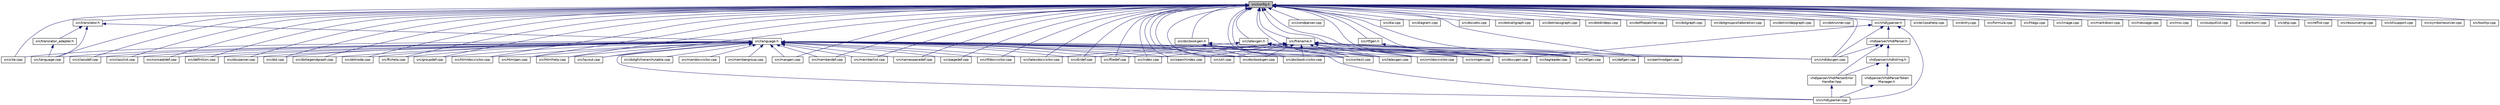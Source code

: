 digraph "src/config.h"
{
 // INTERACTIVE_SVG=YES
 // LATEX_PDF_SIZE
  edge [fontname="Helvetica",fontsize="10",labelfontname="Helvetica",labelfontsize="10"];
  node [fontname="Helvetica",fontsize="10",shape=record];
  Node1 [label="src/config.h",height=0.2,width=0.4,color="black", fillcolor="grey75", style="filled", fontcolor="black",tooltip=" "];
  Node1 -> Node2 [dir="back",color="midnightblue",fontsize="10",style="solid",fontname="Helvetica"];
  Node2 [label="src/cite.cpp",height=0.2,width=0.4,color="black", fillcolor="white", style="filled",URL="$d5/d0b/cite_8cpp.html",tooltip=" "];
  Node1 -> Node3 [dir="back",color="midnightblue",fontsize="10",style="solid",fontname="Helvetica"];
  Node3 [label="src/translator.h",height=0.2,width=0.4,color="black", fillcolor="white", style="filled",URL="$d9/df1/translator_8h.html",tooltip=" "];
  Node3 -> Node4 [dir="back",color="midnightblue",fontsize="10",style="solid",fontname="Helvetica"];
  Node4 [label="src/language.h",height=0.2,width=0.4,color="black", fillcolor="white", style="filled",URL="$d8/dce/language_8h.html",tooltip=" "];
  Node4 -> Node2 [dir="back",color="midnightblue",fontsize="10",style="solid",fontname="Helvetica"];
  Node4 -> Node5 [dir="back",color="midnightblue",fontsize="10",style="solid",fontname="Helvetica"];
  Node5 [label="src/classdef.cpp",height=0.2,width=0.4,color="black", fillcolor="white", style="filled",URL="$de/d89/classdef_8cpp.html",tooltip=" "];
  Node4 -> Node6 [dir="back",color="midnightblue",fontsize="10",style="solid",fontname="Helvetica"];
  Node6 [label="src/classlist.cpp",height=0.2,width=0.4,color="black", fillcolor="white", style="filled",URL="$d6/d10/classlist_8cpp.html",tooltip=" "];
  Node4 -> Node7 [dir="back",color="midnightblue",fontsize="10",style="solid",fontname="Helvetica"];
  Node7 [label="src/conceptdef.cpp",height=0.2,width=0.4,color="black", fillcolor="white", style="filled",URL="$d8/d0a/conceptdef_8cpp.html",tooltip=" "];
  Node4 -> Node8 [dir="back",color="midnightblue",fontsize="10",style="solid",fontname="Helvetica"];
  Node8 [label="src/context.cpp",height=0.2,width=0.4,color="black", fillcolor="white", style="filled",URL="$db/d12/context_8cpp.html",tooltip=" "];
  Node4 -> Node9 [dir="back",color="midnightblue",fontsize="10",style="solid",fontname="Helvetica"];
  Node9 [label="src/definition.cpp",height=0.2,width=0.4,color="black", fillcolor="white", style="filled",URL="$d3/dea/definition_8cpp.html",tooltip=" "];
  Node4 -> Node10 [dir="back",color="midnightblue",fontsize="10",style="solid",fontname="Helvetica"];
  Node10 [label="src/dirdef.cpp",height=0.2,width=0.4,color="black", fillcolor="white", style="filled",URL="$d8/d52/dirdef_8cpp.html",tooltip=" "];
  Node4 -> Node11 [dir="back",color="midnightblue",fontsize="10",style="solid",fontname="Helvetica"];
  Node11 [label="src/docbookgen.cpp",height=0.2,width=0.4,color="black", fillcolor="white", style="filled",URL="$d8/d29/docbookgen_8cpp.html",tooltip=" "];
  Node4 -> Node12 [dir="back",color="midnightblue",fontsize="10",style="solid",fontname="Helvetica"];
  Node12 [label="src/docbookvisitor.cpp",height=0.2,width=0.4,color="black", fillcolor="white", style="filled",URL="$dc/d05/docbookvisitor_8cpp.html",tooltip=" "];
  Node4 -> Node13 [dir="back",color="midnightblue",fontsize="10",style="solid",fontname="Helvetica"];
  Node13 [label="src/docparser.cpp",height=0.2,width=0.4,color="black", fillcolor="white", style="filled",URL="$da/d17/docparser_8cpp.html",tooltip=" "];
  Node4 -> Node14 [dir="back",color="midnightblue",fontsize="10",style="solid",fontname="Helvetica"];
  Node14 [label="src/dot.cpp",height=0.2,width=0.4,color="black", fillcolor="white", style="filled",URL="$de/daa/dot_8cpp.html",tooltip=" "];
  Node4 -> Node15 [dir="back",color="midnightblue",fontsize="10",style="solid",fontname="Helvetica"];
  Node15 [label="src/dotgfxhierarchytable.cpp",height=0.2,width=0.4,color="black", fillcolor="white", style="filled",URL="$d4/d09/dotgfxhierarchytable_8cpp.html",tooltip=" "];
  Node4 -> Node16 [dir="back",color="midnightblue",fontsize="10",style="solid",fontname="Helvetica"];
  Node16 [label="src/dotlegendgraph.cpp",height=0.2,width=0.4,color="black", fillcolor="white", style="filled",URL="$d4/d33/dotlegendgraph_8cpp.html",tooltip=" "];
  Node4 -> Node17 [dir="back",color="midnightblue",fontsize="10",style="solid",fontname="Helvetica"];
  Node17 [label="src/dotnode.cpp",height=0.2,width=0.4,color="black", fillcolor="white", style="filled",URL="$df/d58/dotnode_8cpp.html",tooltip=" "];
  Node4 -> Node18 [dir="back",color="midnightblue",fontsize="10",style="solid",fontname="Helvetica"];
  Node18 [label="src/doxygen.cpp",height=0.2,width=0.4,color="black", fillcolor="white", style="filled",URL="$dc/d98/doxygen_8cpp.html",tooltip=" "];
  Node4 -> Node19 [dir="back",color="midnightblue",fontsize="10",style="solid",fontname="Helvetica"];
  Node19 [label="src/filedef.cpp",height=0.2,width=0.4,color="black", fillcolor="white", style="filled",URL="$d6/ddc/filedef_8cpp.html",tooltip=" "];
  Node4 -> Node20 [dir="back",color="midnightblue",fontsize="10",style="solid",fontname="Helvetica"];
  Node20 [label="src/ftvhelp.cpp",height=0.2,width=0.4,color="black", fillcolor="white", style="filled",URL="$db/d41/ftvhelp_8cpp.html",tooltip=" "];
  Node4 -> Node21 [dir="back",color="midnightblue",fontsize="10",style="solid",fontname="Helvetica"];
  Node21 [label="src/groupdef.cpp",height=0.2,width=0.4,color="black", fillcolor="white", style="filled",URL="$d6/d42/groupdef_8cpp.html",tooltip=" "];
  Node4 -> Node22 [dir="back",color="midnightblue",fontsize="10",style="solid",fontname="Helvetica"];
  Node22 [label="src/htmldocvisitor.cpp",height=0.2,width=0.4,color="black", fillcolor="white", style="filled",URL="$da/db0/htmldocvisitor_8cpp.html",tooltip=" "];
  Node4 -> Node23 [dir="back",color="midnightblue",fontsize="10",style="solid",fontname="Helvetica"];
  Node23 [label="src/htmlgen.cpp",height=0.2,width=0.4,color="black", fillcolor="white", style="filled",URL="$d8/d6e/htmlgen_8cpp.html",tooltip=" "];
  Node4 -> Node24 [dir="back",color="midnightblue",fontsize="10",style="solid",fontname="Helvetica"];
  Node24 [label="src/htmlhelp.cpp",height=0.2,width=0.4,color="black", fillcolor="white", style="filled",URL="$d3/d4b/htmlhelp_8cpp.html",tooltip=" "];
  Node4 -> Node25 [dir="back",color="midnightblue",fontsize="10",style="solid",fontname="Helvetica"];
  Node25 [label="src/index.cpp",height=0.2,width=0.4,color="black", fillcolor="white", style="filled",URL="$db/d14/index_8cpp.html",tooltip="This file contains functions for the various index pages."];
  Node4 -> Node26 [dir="back",color="midnightblue",fontsize="10",style="solid",fontname="Helvetica"];
  Node26 [label="src/language.cpp",height=0.2,width=0.4,color="black", fillcolor="white", style="filled",URL="$d2/d48/language_8cpp.html",tooltip=" "];
  Node4 -> Node27 [dir="back",color="midnightblue",fontsize="10",style="solid",fontname="Helvetica"];
  Node27 [label="src/latexdocvisitor.cpp",height=0.2,width=0.4,color="black", fillcolor="white", style="filled",URL="$d1/d4e/latexdocvisitor_8cpp.html",tooltip=" "];
  Node4 -> Node28 [dir="back",color="midnightblue",fontsize="10",style="solid",fontname="Helvetica"];
  Node28 [label="src/latexgen.cpp",height=0.2,width=0.4,color="black", fillcolor="white", style="filled",URL="$d4/d42/latexgen_8cpp.html",tooltip=" "];
  Node4 -> Node29 [dir="back",color="midnightblue",fontsize="10",style="solid",fontname="Helvetica"];
  Node29 [label="src/layout.cpp",height=0.2,width=0.4,color="black", fillcolor="white", style="filled",URL="$db/d16/layout_8cpp.html",tooltip=" "];
  Node4 -> Node30 [dir="back",color="midnightblue",fontsize="10",style="solid",fontname="Helvetica"];
  Node30 [label="src/mandocvisitor.cpp",height=0.2,width=0.4,color="black", fillcolor="white", style="filled",URL="$d8/dde/mandocvisitor_8cpp.html",tooltip=" "];
  Node4 -> Node31 [dir="back",color="midnightblue",fontsize="10",style="solid",fontname="Helvetica"];
  Node31 [label="src/mangen.cpp",height=0.2,width=0.4,color="black", fillcolor="white", style="filled",URL="$d7/de7/mangen_8cpp.html",tooltip=" "];
  Node4 -> Node32 [dir="back",color="midnightblue",fontsize="10",style="solid",fontname="Helvetica"];
  Node32 [label="src/memberdef.cpp",height=0.2,width=0.4,color="black", fillcolor="white", style="filled",URL="$d0/d72/memberdef_8cpp.html",tooltip=" "];
  Node4 -> Node33 [dir="back",color="midnightblue",fontsize="10",style="solid",fontname="Helvetica"];
  Node33 [label="src/membergroup.cpp",height=0.2,width=0.4,color="black", fillcolor="white", style="filled",URL="$d6/d18/membergroup_8cpp.html",tooltip=" "];
  Node4 -> Node34 [dir="back",color="midnightblue",fontsize="10",style="solid",fontname="Helvetica"];
  Node34 [label="src/memberlist.cpp",height=0.2,width=0.4,color="black", fillcolor="white", style="filled",URL="$d0/d14/memberlist_8cpp.html",tooltip=" "];
  Node4 -> Node35 [dir="back",color="midnightblue",fontsize="10",style="solid",fontname="Helvetica"];
  Node35 [label="src/namespacedef.cpp",height=0.2,width=0.4,color="black", fillcolor="white", style="filled",URL="$d7/d1c/namespacedef_8cpp.html",tooltip=" "];
  Node4 -> Node36 [dir="back",color="midnightblue",fontsize="10",style="solid",fontname="Helvetica"];
  Node36 [label="src/pagedef.cpp",height=0.2,width=0.4,color="black", fillcolor="white", style="filled",URL="$d9/db4/pagedef_8cpp.html",tooltip=" "];
  Node4 -> Node37 [dir="back",color="midnightblue",fontsize="10",style="solid",fontname="Helvetica"];
  Node37 [label="src/rtfdocvisitor.cpp",height=0.2,width=0.4,color="black", fillcolor="white", style="filled",URL="$de/d9a/rtfdocvisitor_8cpp.html",tooltip=" "];
  Node4 -> Node38 [dir="back",color="midnightblue",fontsize="10",style="solid",fontname="Helvetica"];
  Node38 [label="src/rtfgen.cpp",height=0.2,width=0.4,color="black", fillcolor="white", style="filled",URL="$d0/d9c/rtfgen_8cpp.html",tooltip=" "];
  Node4 -> Node39 [dir="back",color="midnightblue",fontsize="10",style="solid",fontname="Helvetica"];
  Node39 [label="src/searchindex.cpp",height=0.2,width=0.4,color="black", fillcolor="white", style="filled",URL="$d7/d79/searchindex_8cpp.html",tooltip=" "];
  Node4 -> Node40 [dir="back",color="midnightblue",fontsize="10",style="solid",fontname="Helvetica"];
  Node40 [label="src/util.cpp",height=0.2,width=0.4,color="black", fillcolor="white", style="filled",URL="$df/d2d/util_8cpp.html",tooltip=" "];
  Node4 -> Node41 [dir="back",color="midnightblue",fontsize="10",style="solid",fontname="Helvetica"];
  Node41 [label="src/vhdldocgen.cpp",height=0.2,width=0.4,color="black", fillcolor="white", style="filled",URL="$de/dea/vhdldocgen_8cpp.html",tooltip=" "];
  Node4 -> Node42 [dir="back",color="midnightblue",fontsize="10",style="solid",fontname="Helvetica"];
  Node42 [label="src/vhdljjparser.cpp",height=0.2,width=0.4,color="black", fillcolor="white", style="filled",URL="$d1/d86/vhdljjparser_8cpp.html",tooltip=" "];
  Node4 -> Node43 [dir="back",color="midnightblue",fontsize="10",style="solid",fontname="Helvetica"];
  Node43 [label="src/xmldocvisitor.cpp",height=0.2,width=0.4,color="black", fillcolor="white", style="filled",URL="$dd/db6/xmldocvisitor_8cpp.html",tooltip=" "];
  Node4 -> Node44 [dir="back",color="midnightblue",fontsize="10",style="solid",fontname="Helvetica"];
  Node44 [label="src/xmlgen.cpp",height=0.2,width=0.4,color="black", fillcolor="white", style="filled",URL="$d0/dc3/xmlgen_8cpp.html",tooltip=" "];
  Node3 -> Node26 [dir="back",color="midnightblue",fontsize="10",style="solid",fontname="Helvetica"];
  Node3 -> Node45 [dir="back",color="midnightblue",fontsize="10",style="solid",fontname="Helvetica"];
  Node45 [label="src/translator_adapter.h",height=0.2,width=0.4,color="black", fillcolor="white", style="filled",URL="$da/de6/translator__adapter_8h.html",tooltip=" "];
  Node45 -> Node26 [dir="back",color="midnightblue",fontsize="10",style="solid",fontname="Helvetica"];
  Node1 -> Node5 [dir="back",color="midnightblue",fontsize="10",style="solid",fontname="Helvetica"];
  Node1 -> Node6 [dir="back",color="midnightblue",fontsize="10",style="solid",fontname="Helvetica"];
  Node1 -> Node7 [dir="back",color="midnightblue",fontsize="10",style="solid",fontname="Helvetica"];
  Node1 -> Node46 [dir="back",color="midnightblue",fontsize="10",style="solid",fontname="Helvetica"];
  Node46 [label="src/condparser.cpp",height=0.2,width=0.4,color="black", fillcolor="white", style="filled",URL="$d7/d6d/condparser_8cpp.html",tooltip=" "];
  Node1 -> Node8 [dir="back",color="midnightblue",fontsize="10",style="solid",fontname="Helvetica"];
  Node1 -> Node47 [dir="back",color="midnightblue",fontsize="10",style="solid",fontname="Helvetica"];
  Node47 [label="src/filename.h",height=0.2,width=0.4,color="black", fillcolor="white", style="filled",URL="$dc/dd6/filename_8h.html",tooltip=" "];
  Node47 -> Node8 [dir="back",color="midnightblue",fontsize="10",style="solid",fontname="Helvetica"];
  Node47 -> Node48 [dir="back",color="midnightblue",fontsize="10",style="solid",fontname="Helvetica"];
  Node48 [label="src/defgen.cpp",height=0.2,width=0.4,color="black", fillcolor="white", style="filled",URL="$d3/d17/defgen_8cpp.html",tooltip=" "];
  Node47 -> Node10 [dir="back",color="midnightblue",fontsize="10",style="solid",fontname="Helvetica"];
  Node47 -> Node11 [dir="back",color="midnightblue",fontsize="10",style="solid",fontname="Helvetica"];
  Node47 -> Node12 [dir="back",color="midnightblue",fontsize="10",style="solid",fontname="Helvetica"];
  Node47 -> Node18 [dir="back",color="midnightblue",fontsize="10",style="solid",fontname="Helvetica"];
  Node47 -> Node19 [dir="back",color="midnightblue",fontsize="10",style="solid",fontname="Helvetica"];
  Node47 -> Node25 [dir="back",color="midnightblue",fontsize="10",style="solid",fontname="Helvetica"];
  Node47 -> Node28 [dir="back",color="midnightblue",fontsize="10",style="solid",fontname="Helvetica"];
  Node47 -> Node49 [dir="back",color="midnightblue",fontsize="10",style="solid",fontname="Helvetica"];
  Node49 [label="src/perlmodgen.cpp",height=0.2,width=0.4,color="black", fillcolor="white", style="filled",URL="$de/dd0/perlmodgen_8cpp.html",tooltip=" "];
  Node47 -> Node38 [dir="back",color="midnightblue",fontsize="10",style="solid",fontname="Helvetica"];
  Node47 -> Node39 [dir="back",color="midnightblue",fontsize="10",style="solid",fontname="Helvetica"];
  Node47 -> Node50 [dir="back",color="midnightblue",fontsize="10",style="solid",fontname="Helvetica"];
  Node50 [label="src/tagreader.cpp",height=0.2,width=0.4,color="black", fillcolor="white", style="filled",URL="$d4/d7b/tagreader_8cpp.html",tooltip=" "];
  Node47 -> Node40 [dir="back",color="midnightblue",fontsize="10",style="solid",fontname="Helvetica"];
  Node47 -> Node41 [dir="back",color="midnightblue",fontsize="10",style="solid",fontname="Helvetica"];
  Node47 -> Node43 [dir="back",color="midnightblue",fontsize="10",style="solid",fontname="Helvetica"];
  Node47 -> Node44 [dir="back",color="midnightblue",fontsize="10",style="solid",fontname="Helvetica"];
  Node1 -> Node51 [dir="back",color="midnightblue",fontsize="10",style="solid",fontname="Helvetica"];
  Node51 [label="src/latexgen.h",height=0.2,width=0.4,color="black", fillcolor="white", style="filled",URL="$d6/d9c/latexgen_8h.html",tooltip=" "];
  Node51 -> Node8 [dir="back",color="midnightblue",fontsize="10",style="solid",fontname="Helvetica"];
  Node51 -> Node18 [dir="back",color="midnightblue",fontsize="10",style="solid",fontname="Helvetica"];
  Node51 -> Node27 [dir="back",color="midnightblue",fontsize="10",style="solid",fontname="Helvetica"];
  Node51 -> Node28 [dir="back",color="midnightblue",fontsize="10",style="solid",fontname="Helvetica"];
  Node1 -> Node48 [dir="back",color="midnightblue",fontsize="10",style="solid",fontname="Helvetica"];
  Node1 -> Node9 [dir="back",color="midnightblue",fontsize="10",style="solid",fontname="Helvetica"];
  Node1 -> Node52 [dir="back",color="midnightblue",fontsize="10",style="solid",fontname="Helvetica"];
  Node52 [label="src/dia.cpp",height=0.2,width=0.4,color="black", fillcolor="white", style="filled",URL="$d1/df5/dia_8cpp.html",tooltip=" "];
  Node1 -> Node53 [dir="back",color="midnightblue",fontsize="10",style="solid",fontname="Helvetica"];
  Node53 [label="src/diagram.cpp",height=0.2,width=0.4,color="black", fillcolor="white", style="filled",URL="$da/d0d/diagram_8cpp.html",tooltip=" "];
  Node1 -> Node10 [dir="back",color="midnightblue",fontsize="10",style="solid",fontname="Helvetica"];
  Node1 -> Node54 [dir="back",color="midnightblue",fontsize="10",style="solid",fontname="Helvetica"];
  Node54 [label="src/docbookgen.h",height=0.2,width=0.4,color="black", fillcolor="white", style="filled",URL="$de/dea/docbookgen_8h.html",tooltip=" "];
  Node54 -> Node11 [dir="back",color="midnightblue",fontsize="10",style="solid",fontname="Helvetica"];
  Node54 -> Node12 [dir="back",color="midnightblue",fontsize="10",style="solid",fontname="Helvetica"];
  Node54 -> Node18 [dir="back",color="midnightblue",fontsize="10",style="solid",fontname="Helvetica"];
  Node1 -> Node11 [dir="back",color="midnightblue",fontsize="10",style="solid",fontname="Helvetica"];
  Node1 -> Node12 [dir="back",color="midnightblue",fontsize="10",style="solid",fontname="Helvetica"];
  Node1 -> Node13 [dir="back",color="midnightblue",fontsize="10",style="solid",fontname="Helvetica"];
  Node1 -> Node55 [dir="back",color="midnightblue",fontsize="10",style="solid",fontname="Helvetica"];
  Node55 [label="src/docsets.cpp",height=0.2,width=0.4,color="black", fillcolor="white", style="filled",URL="$d7/d8f/docsets_8cpp.html",tooltip=" "];
  Node1 -> Node14 [dir="back",color="midnightblue",fontsize="10",style="solid",fontname="Helvetica"];
  Node1 -> Node56 [dir="back",color="midnightblue",fontsize="10",style="solid",fontname="Helvetica"];
  Node56 [label="src/dotcallgraph.cpp",height=0.2,width=0.4,color="black", fillcolor="white", style="filled",URL="$d4/dd5/dotcallgraph_8cpp.html",tooltip=" "];
  Node1 -> Node57 [dir="back",color="midnightblue",fontsize="10",style="solid",fontname="Helvetica"];
  Node57 [label="src/dotclassgraph.cpp",height=0.2,width=0.4,color="black", fillcolor="white", style="filled",URL="$d4/dcd/dotclassgraph_8cpp.html",tooltip=" "];
  Node1 -> Node58 [dir="back",color="midnightblue",fontsize="10",style="solid",fontname="Helvetica"];
  Node58 [label="src/dotdirdeps.cpp",height=0.2,width=0.4,color="black", fillcolor="white", style="filled",URL="$da/d45/dotdirdeps_8cpp.html",tooltip=" "];
  Node1 -> Node59 [dir="back",color="midnightblue",fontsize="10",style="solid",fontname="Helvetica"];
  Node59 [label="src/dotfilepatcher.cpp",height=0.2,width=0.4,color="black", fillcolor="white", style="filled",URL="$d9/d92/dotfilepatcher_8cpp.html",tooltip=" "];
  Node1 -> Node60 [dir="back",color="midnightblue",fontsize="10",style="solid",fontname="Helvetica"];
  Node60 [label="src/dotgraph.cpp",height=0.2,width=0.4,color="black", fillcolor="white", style="filled",URL="$de/d45/dotgraph_8cpp.html",tooltip=" "];
  Node1 -> Node61 [dir="back",color="midnightblue",fontsize="10",style="solid",fontname="Helvetica"];
  Node61 [label="src/dotgroupcollaboration.cpp",height=0.2,width=0.4,color="black", fillcolor="white", style="filled",URL="$d1/d86/dotgroupcollaboration_8cpp.html",tooltip=" "];
  Node1 -> Node62 [dir="back",color="midnightblue",fontsize="10",style="solid",fontname="Helvetica"];
  Node62 [label="src/dotincldepgraph.cpp",height=0.2,width=0.4,color="black", fillcolor="white", style="filled",URL="$da/d57/dotincldepgraph_8cpp.html",tooltip=" "];
  Node1 -> Node16 [dir="back",color="midnightblue",fontsize="10",style="solid",fontname="Helvetica"];
  Node1 -> Node17 [dir="back",color="midnightblue",fontsize="10",style="solid",fontname="Helvetica"];
  Node1 -> Node63 [dir="back",color="midnightblue",fontsize="10",style="solid",fontname="Helvetica"];
  Node63 [label="src/dotrunner.cpp",height=0.2,width=0.4,color="black", fillcolor="white", style="filled",URL="$d1/dfe/dotrunner_8cpp.html",tooltip=" "];
  Node1 -> Node18 [dir="back",color="midnightblue",fontsize="10",style="solid",fontname="Helvetica"];
  Node1 -> Node64 [dir="back",color="midnightblue",fontsize="10",style="solid",fontname="Helvetica"];
  Node64 [label="src/rtfgen.h",height=0.2,width=0.4,color="black", fillcolor="white", style="filled",URL="$d4/daa/rtfgen_8h.html",tooltip=" "];
  Node64 -> Node18 [dir="back",color="midnightblue",fontsize="10",style="solid",fontname="Helvetica"];
  Node64 -> Node38 [dir="back",color="midnightblue",fontsize="10",style="solid",fontname="Helvetica"];
  Node1 -> Node65 [dir="back",color="midnightblue",fontsize="10",style="solid",fontname="Helvetica"];
  Node65 [label="src/vhdljjparser.h",height=0.2,width=0.4,color="black", fillcolor="white", style="filled",URL="$d2/d55/vhdljjparser_8h.html",tooltip=" "];
  Node65 -> Node18 [dir="back",color="midnightblue",fontsize="10",style="solid",fontname="Helvetica"];
  Node65 -> Node41 [dir="back",color="midnightblue",fontsize="10",style="solid",fontname="Helvetica"];
  Node65 -> Node42 [dir="back",color="midnightblue",fontsize="10",style="solid",fontname="Helvetica"];
  Node65 -> Node66 [dir="back",color="midnightblue",fontsize="10",style="solid",fontname="Helvetica"];
  Node66 [label="vhdlparser/VhdlParser.h",height=0.2,width=0.4,color="black", fillcolor="white", style="filled",URL="$d5/df9/_vhdl_parser_8h.html",tooltip=" "];
  Node66 -> Node41 [dir="back",color="midnightblue",fontsize="10",style="solid",fontname="Helvetica"];
  Node66 -> Node67 [dir="back",color="midnightblue",fontsize="10",style="solid",fontname="Helvetica"];
  Node67 [label="vhdlparser/VhdlParserError\lHandler.hpp",height=0.2,width=0.4,color="black", fillcolor="white", style="filled",URL="$d2/dc3/_vhdl_parser_error_handler_8hpp.html",tooltip=" "];
  Node67 -> Node42 [dir="back",color="midnightblue",fontsize="10",style="solid",fontname="Helvetica"];
  Node66 -> Node68 [dir="back",color="midnightblue",fontsize="10",style="solid",fontname="Helvetica"];
  Node68 [label="vhdlparser/vhdlstring.h",height=0.2,width=0.4,color="black", fillcolor="white", style="filled",URL="$d9/d48/vhdlstring_8h.html",tooltip=" "];
  Node68 -> Node67 [dir="back",color="midnightblue",fontsize="10",style="solid",fontname="Helvetica"];
  Node68 -> Node69 [dir="back",color="midnightblue",fontsize="10",style="solid",fontname="Helvetica"];
  Node69 [label="vhdlparser/VhdlParserToken\lManager.h",height=0.2,width=0.4,color="black", fillcolor="white", style="filled",URL="$d7/dad/_vhdl_parser_token_manager_8h.html",tooltip=" "];
  Node69 -> Node42 [dir="back",color="midnightblue",fontsize="10",style="solid",fontname="Helvetica"];
  Node1 -> Node70 [dir="back",color="midnightblue",fontsize="10",style="solid",fontname="Helvetica"];
  Node70 [label="src/eclipsehelp.cpp",height=0.2,width=0.4,color="black", fillcolor="white", style="filled",URL="$d8/d56/eclipsehelp_8cpp.html",tooltip=" "];
  Node1 -> Node71 [dir="back",color="midnightblue",fontsize="10",style="solid",fontname="Helvetica"];
  Node71 [label="src/entry.cpp",height=0.2,width=0.4,color="black", fillcolor="white", style="filled",URL="$d2/dd2/entry_8cpp.html",tooltip=" "];
  Node1 -> Node19 [dir="back",color="midnightblue",fontsize="10",style="solid",fontname="Helvetica"];
  Node1 -> Node72 [dir="back",color="midnightblue",fontsize="10",style="solid",fontname="Helvetica"];
  Node72 [label="src/formula.cpp",height=0.2,width=0.4,color="black", fillcolor="white", style="filled",URL="$d7/d5b/formula_8cpp.html",tooltip=" "];
  Node1 -> Node20 [dir="back",color="midnightblue",fontsize="10",style="solid",fontname="Helvetica"];
  Node1 -> Node21 [dir="back",color="midnightblue",fontsize="10",style="solid",fontname="Helvetica"];
  Node1 -> Node73 [dir="back",color="midnightblue",fontsize="10",style="solid",fontname="Helvetica"];
  Node73 [label="src/htags.cpp",height=0.2,width=0.4,color="black", fillcolor="white", style="filled",URL="$d9/db7/htags_8cpp.html",tooltip=" "];
  Node1 -> Node22 [dir="back",color="midnightblue",fontsize="10",style="solid",fontname="Helvetica"];
  Node1 -> Node23 [dir="back",color="midnightblue",fontsize="10",style="solid",fontname="Helvetica"];
  Node1 -> Node24 [dir="back",color="midnightblue",fontsize="10",style="solid",fontname="Helvetica"];
  Node1 -> Node74 [dir="back",color="midnightblue",fontsize="10",style="solid",fontname="Helvetica"];
  Node74 [label="src/image.cpp",height=0.2,width=0.4,color="black", fillcolor="white", style="filled",URL="$db/d11/image_8cpp.html",tooltip=" "];
  Node1 -> Node25 [dir="back",color="midnightblue",fontsize="10",style="solid",fontname="Helvetica"];
  Node1 -> Node26 [dir="back",color="midnightblue",fontsize="10",style="solid",fontname="Helvetica"];
  Node1 -> Node27 [dir="back",color="midnightblue",fontsize="10",style="solid",fontname="Helvetica"];
  Node1 -> Node28 [dir="back",color="midnightblue",fontsize="10",style="solid",fontname="Helvetica"];
  Node1 -> Node29 [dir="back",color="midnightblue",fontsize="10",style="solid",fontname="Helvetica"];
  Node1 -> Node31 [dir="back",color="midnightblue",fontsize="10",style="solid",fontname="Helvetica"];
  Node1 -> Node75 [dir="back",color="midnightblue",fontsize="10",style="solid",fontname="Helvetica"];
  Node75 [label="src/markdown.cpp",height=0.2,width=0.4,color="black", fillcolor="white", style="filled",URL="$de/d04/markdown_8cpp.html",tooltip=" "];
  Node1 -> Node32 [dir="back",color="midnightblue",fontsize="10",style="solid",fontname="Helvetica"];
  Node1 -> Node34 [dir="back",color="midnightblue",fontsize="10",style="solid",fontname="Helvetica"];
  Node1 -> Node76 [dir="back",color="midnightblue",fontsize="10",style="solid",fontname="Helvetica"];
  Node76 [label="src/message.cpp",height=0.2,width=0.4,color="black", fillcolor="white", style="filled",URL="$d8/d6a/message_8cpp.html",tooltip=" "];
  Node1 -> Node77 [dir="back",color="midnightblue",fontsize="10",style="solid",fontname="Helvetica"];
  Node77 [label="src/msc.cpp",height=0.2,width=0.4,color="black", fillcolor="white", style="filled",URL="$db/d33/msc_8cpp.html",tooltip=" "];
  Node1 -> Node35 [dir="back",color="midnightblue",fontsize="10",style="solid",fontname="Helvetica"];
  Node1 -> Node78 [dir="back",color="midnightblue",fontsize="10",style="solid",fontname="Helvetica"];
  Node78 [label="src/outputlist.cpp",height=0.2,width=0.4,color="black", fillcolor="white", style="filled",URL="$db/dd8/outputlist_8cpp.html",tooltip=" "];
  Node1 -> Node36 [dir="back",color="midnightblue",fontsize="10",style="solid",fontname="Helvetica"];
  Node1 -> Node49 [dir="back",color="midnightblue",fontsize="10",style="solid",fontname="Helvetica"];
  Node1 -> Node79 [dir="back",color="midnightblue",fontsize="10",style="solid",fontname="Helvetica"];
  Node79 [label="src/plantuml.cpp",height=0.2,width=0.4,color="black", fillcolor="white", style="filled",URL="$d7/d5b/plantuml_8cpp.html",tooltip=" "];
  Node1 -> Node80 [dir="back",color="midnightblue",fontsize="10",style="solid",fontname="Helvetica"];
  Node80 [label="src/qhp.cpp",height=0.2,width=0.4,color="black", fillcolor="white", style="filled",URL="$d9/d45/qhp_8cpp.html",tooltip=" "];
  Node1 -> Node81 [dir="back",color="midnightblue",fontsize="10",style="solid",fontname="Helvetica"];
  Node81 [label="src/reflist.cpp",height=0.2,width=0.4,color="black", fillcolor="white", style="filled",URL="$d4/d09/reflist_8cpp.html",tooltip=" "];
  Node1 -> Node82 [dir="back",color="midnightblue",fontsize="10",style="solid",fontname="Helvetica"];
  Node82 [label="src/resourcemgr.cpp",height=0.2,width=0.4,color="black", fillcolor="white", style="filled",URL="$d6/dde/resourcemgr_8cpp.html",tooltip=" "];
  Node1 -> Node37 [dir="back",color="midnightblue",fontsize="10",style="solid",fontname="Helvetica"];
  Node1 -> Node38 [dir="back",color="midnightblue",fontsize="10",style="solid",fontname="Helvetica"];
  Node1 -> Node39 [dir="back",color="midnightblue",fontsize="10",style="solid",fontname="Helvetica"];
  Node1 -> Node83 [dir="back",color="midnightblue",fontsize="10",style="solid",fontname="Helvetica"];
  Node83 [label="src/stlsupport.cpp",height=0.2,width=0.4,color="black", fillcolor="white", style="filled",URL="$d9/da1/stlsupport_8cpp.html",tooltip=" "];
  Node1 -> Node84 [dir="back",color="midnightblue",fontsize="10",style="solid",fontname="Helvetica"];
  Node84 [label="src/symbolresolver.cpp",height=0.2,width=0.4,color="black", fillcolor="white", style="filled",URL="$d2/d99/symbolresolver_8cpp.html",tooltip=" "];
  Node1 -> Node85 [dir="back",color="midnightblue",fontsize="10",style="solid",fontname="Helvetica"];
  Node85 [label="src/tooltip.cpp",height=0.2,width=0.4,color="black", fillcolor="white", style="filled",URL="$d7/d56/tooltip_8cpp.html",tooltip=" "];
  Node1 -> Node40 [dir="back",color="midnightblue",fontsize="10",style="solid",fontname="Helvetica"];
  Node1 -> Node41 [dir="back",color="midnightblue",fontsize="10",style="solid",fontname="Helvetica"];
  Node1 -> Node42 [dir="back",color="midnightblue",fontsize="10",style="solid",fontname="Helvetica"];
  Node1 -> Node43 [dir="back",color="midnightblue",fontsize="10",style="solid",fontname="Helvetica"];
  Node1 -> Node44 [dir="back",color="midnightblue",fontsize="10",style="solid",fontname="Helvetica"];
}
